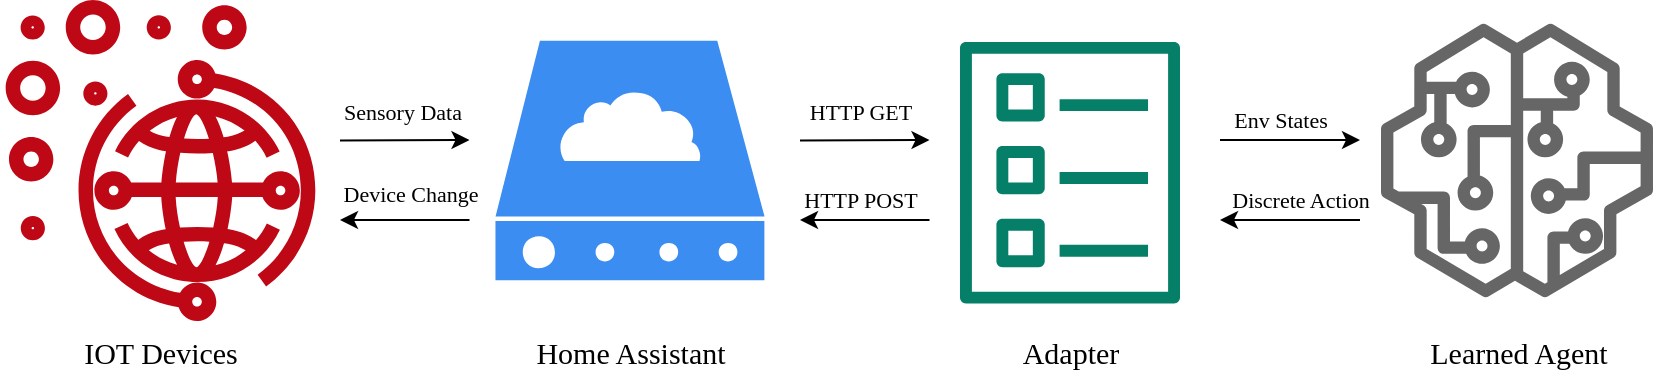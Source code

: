 <mxfile>
    <diagram id="DsZW21wZVU7hS3sF8fqn" name="Page-1">
        <mxGraphModel dx="959" dy="734" grid="1" gridSize="10" guides="1" tooltips="1" connect="1" arrows="1" fold="1" page="1" pageScale="1" pageWidth="827" pageHeight="1169" math="0" shadow="0">
            <root>
                <mxCell id="0"/>
                <mxCell id="1" parent="0"/>
                <mxCell id="2" value="" style="sketch=0;outlineConnect=0;fontColor=#232F3E;gradientColor=none;fillColor=#BF0816;strokeColor=none;dashed=0;verticalLabelPosition=bottom;verticalAlign=top;align=center;html=1;fontSize=15;fontStyle=0;aspect=fixed;pointerEvents=1;shape=mxgraph.aws4.fleet_management;fontFamily=Georgia;" parent="1" vertex="1">
                    <mxGeometry y="40" width="160.5" height="160.5" as="geometry"/>
                </mxCell>
                <mxCell id="3" value="" style="sketch=0;outlineConnect=0;fillColor=#666666;strokeColor=#9673a6;dashed=0;verticalLabelPosition=bottom;verticalAlign=top;align=center;html=1;fontSize=15;fontStyle=0;aspect=fixed;pointerEvents=1;shape=mxgraph.aws4.sagemaker_model;fontFamily=Georgia;" parent="1" vertex="1">
                    <mxGeometry x="690" y="51.74" width="137" height="137" as="geometry"/>
                </mxCell>
                <mxCell id="4" style="edgeStyle=none;html=1;fontColor=default;fontFamily=Georgia;labelBackgroundColor=none;startArrow=classic;startFill=1;endArrow=none;endFill=0;endSize=6;" parent="1" edge="1">
                    <mxGeometry relative="1" as="geometry">
                        <mxPoint x="234.75" y="110" as="sourcePoint"/>
                        <mxPoint x="170.004" y="110.25" as="targetPoint"/>
                    </mxGeometry>
                </mxCell>
                <mxCell id="5" value="Sensory Data" style="edgeLabel;html=1;align=center;verticalAlign=middle;resizable=0;points=[];fontColor=default;labelBackgroundColor=none;fontFamily=Georgia;" parent="4" vertex="1" connectable="0">
                    <mxGeometry x="-0.216" y="1" relative="1" as="geometry">
                        <mxPoint x="-9" y="-15" as="offset"/>
                    </mxGeometry>
                </mxCell>
                <mxCell id="19" value="" style="sketch=0;html=1;aspect=fixed;strokeColor=none;shadow=0;align=center;verticalAlign=top;fillColor=#3B8DF1;shape=mxgraph.gcp2.cloud_server;fontFamily=Georgia;" parent="1" vertex="1">
                    <mxGeometry x="247.73" y="60.37" width="134.55" height="119.75" as="geometry"/>
                </mxCell>
                <mxCell id="20" value="Home Assistant" style="text;html=1;align=center;verticalAlign=middle;resizable=0;points=[];autosize=1;strokeColor=none;fillColor=none;fontSize=15;fontFamily=Georgia;" parent="1" vertex="1">
                    <mxGeometry x="250" y="200.5" width="130" height="30" as="geometry"/>
                </mxCell>
                <mxCell id="21" value="IOT Devices" style="text;html=1;align=center;verticalAlign=middle;resizable=0;points=[];autosize=1;strokeColor=none;fillColor=none;fontSize=15;fontFamily=Georgia;" parent="1" vertex="1">
                    <mxGeometry x="30.25" y="200.5" width="100" height="30" as="geometry"/>
                </mxCell>
                <mxCell id="22" value="Learned Agent" style="text;html=1;align=center;verticalAlign=middle;resizable=0;points=[];autosize=1;strokeColor=none;fillColor=none;fontSize=15;fontFamily=Georgia;" parent="1" vertex="1">
                    <mxGeometry x="698.5" y="200.5" width="120" height="30" as="geometry"/>
                </mxCell>
                <mxCell id="23" value="Adapter" style="text;html=1;align=center;verticalAlign=middle;resizable=0;points=[];autosize=1;strokeColor=none;fillColor=none;fontSize=15;fontFamily=Georgia;" parent="1" vertex="1">
                    <mxGeometry x="495" y="200.5" width="80" height="30" as="geometry"/>
                </mxCell>
                <mxCell id="24" style="edgeStyle=none;html=1;fontColor=default;fontFamily=Georgia;labelBackgroundColor=none;endArrow=classic;endFill=1;startArrow=none;startFill=0;" parent="1" edge="1">
                    <mxGeometry relative="1" as="geometry">
                        <mxPoint x="234.75" y="150" as="sourcePoint"/>
                        <mxPoint x="170.004" y="150.0" as="targetPoint"/>
                    </mxGeometry>
                </mxCell>
                <mxCell id="25" value="Device Change" style="edgeLabel;html=1;align=center;verticalAlign=middle;resizable=0;points=[];fontColor=default;labelBackgroundColor=none;fontFamily=Georgia;" parent="24" vertex="1" connectable="0">
                    <mxGeometry x="-0.216" y="1" relative="1" as="geometry">
                        <mxPoint x="-5" y="-14" as="offset"/>
                    </mxGeometry>
                </mxCell>
                <mxCell id="28" style="edgeStyle=none;html=1;fontColor=default;fontFamily=Georgia;labelBackgroundColor=none;startArrow=classic;startFill=1;endArrow=none;endFill=0;" parent="1" edge="1">
                    <mxGeometry relative="1" as="geometry">
                        <mxPoint x="464.75" y="110" as="sourcePoint"/>
                        <mxPoint x="400.004" y="110.25" as="targetPoint"/>
                    </mxGeometry>
                </mxCell>
                <mxCell id="29" value="HTTP GET" style="edgeLabel;html=1;align=center;verticalAlign=middle;resizable=0;points=[];fontColor=default;labelBackgroundColor=none;fontFamily=Georgia;" parent="28" vertex="1" connectable="0">
                    <mxGeometry x="-0.216" y="1" relative="1" as="geometry">
                        <mxPoint x="-10" y="-15" as="offset"/>
                    </mxGeometry>
                </mxCell>
                <mxCell id="30" style="edgeStyle=none;html=1;fontColor=default;fontFamily=Georgia;labelBackgroundColor=none;endArrow=classic;endFill=1;startArrow=none;startFill=0;" parent="1" edge="1">
                    <mxGeometry relative="1" as="geometry">
                        <mxPoint x="464.75" y="150.0" as="sourcePoint"/>
                        <mxPoint x="400.004" y="150.0" as="targetPoint"/>
                    </mxGeometry>
                </mxCell>
                <mxCell id="31" value="HTTP POST" style="edgeLabel;html=1;align=center;verticalAlign=middle;resizable=0;points=[];fontColor=default;labelBackgroundColor=none;fontFamily=Georgia;" parent="30" vertex="1" connectable="0">
                    <mxGeometry x="-0.216" y="1" relative="1" as="geometry">
                        <mxPoint x="-10" y="-11" as="offset"/>
                    </mxGeometry>
                </mxCell>
                <mxCell id="32" style="edgeStyle=none;html=1;fontColor=default;fontFamily=Georgia;labelBackgroundColor=none;startArrow=classic;startFill=1;endArrow=none;endFill=0;" parent="1" edge="1">
                    <mxGeometry relative="1" as="geometry">
                        <mxPoint x="680" y="110" as="sourcePoint"/>
                        <mxPoint x="610" y="110" as="targetPoint"/>
                    </mxGeometry>
                </mxCell>
                <mxCell id="33" value="Env States" style="edgeLabel;html=1;align=center;verticalAlign=middle;resizable=0;points=[];fontColor=default;labelBackgroundColor=none;fontFamily=Georgia;" parent="32" vertex="1" connectable="0">
                    <mxGeometry x="-0.216" y="1" relative="1" as="geometry">
                        <mxPoint x="-13" y="-11" as="offset"/>
                    </mxGeometry>
                </mxCell>
                <mxCell id="34" style="edgeStyle=none;html=1;fontColor=default;fontFamily=Georgia;labelBackgroundColor=none;endArrow=classic;endFill=1;startArrow=none;startFill=0;" parent="1" edge="1">
                    <mxGeometry relative="1" as="geometry">
                        <mxPoint x="680" y="150" as="sourcePoint"/>
                        <mxPoint x="610" y="150" as="targetPoint"/>
                    </mxGeometry>
                </mxCell>
                <mxCell id="35" value="Discrete Action" style="edgeLabel;html=1;align=center;verticalAlign=middle;resizable=0;points=[];fontColor=default;labelBackgroundColor=none;fontFamily=Georgia;" parent="34" vertex="1" connectable="0">
                    <mxGeometry x="-0.216" y="1" relative="1" as="geometry">
                        <mxPoint x="-3" y="-11" as="offset"/>
                    </mxGeometry>
                </mxCell>
                <mxCell id="36" value="" style="group;fontFamily=Georgia;" parent="1" vertex="1" connectable="0">
                    <mxGeometry x="480" y="60.37" width="110" height="150" as="geometry"/>
                </mxCell>
                <mxCell id="37" value="" style="rounded=0;whiteSpace=wrap;html=1;shadow=0;glass=0;fillStyle=solid;strokeColor=none;strokeWidth=10;fontColor=default;fillColor=default;gradientColor=none;fontFamily=Georgia;" parent="36" vertex="1">
                    <mxGeometry y="1.348" width="110.0" height="134.804" as="geometry"/>
                </mxCell>
                <mxCell id="38" value="" style="sketch=0;outlineConnect=0;fontColor=#232F3E;gradientColor=none;fillColor=#067f68;strokeColor=default;dashed=0;verticalLabelPosition=bottom;verticalAlign=top;align=center;html=1;fontSize=12;fontStyle=0;aspect=fixed;pointerEvents=1;shape=mxgraph.aws4.template;fontFamily=Georgia;" parent="36" vertex="1">
                    <mxGeometry width="110" height="132" as="geometry"/>
                </mxCell>
            </root>
        </mxGraphModel>
    </diagram>
</mxfile>